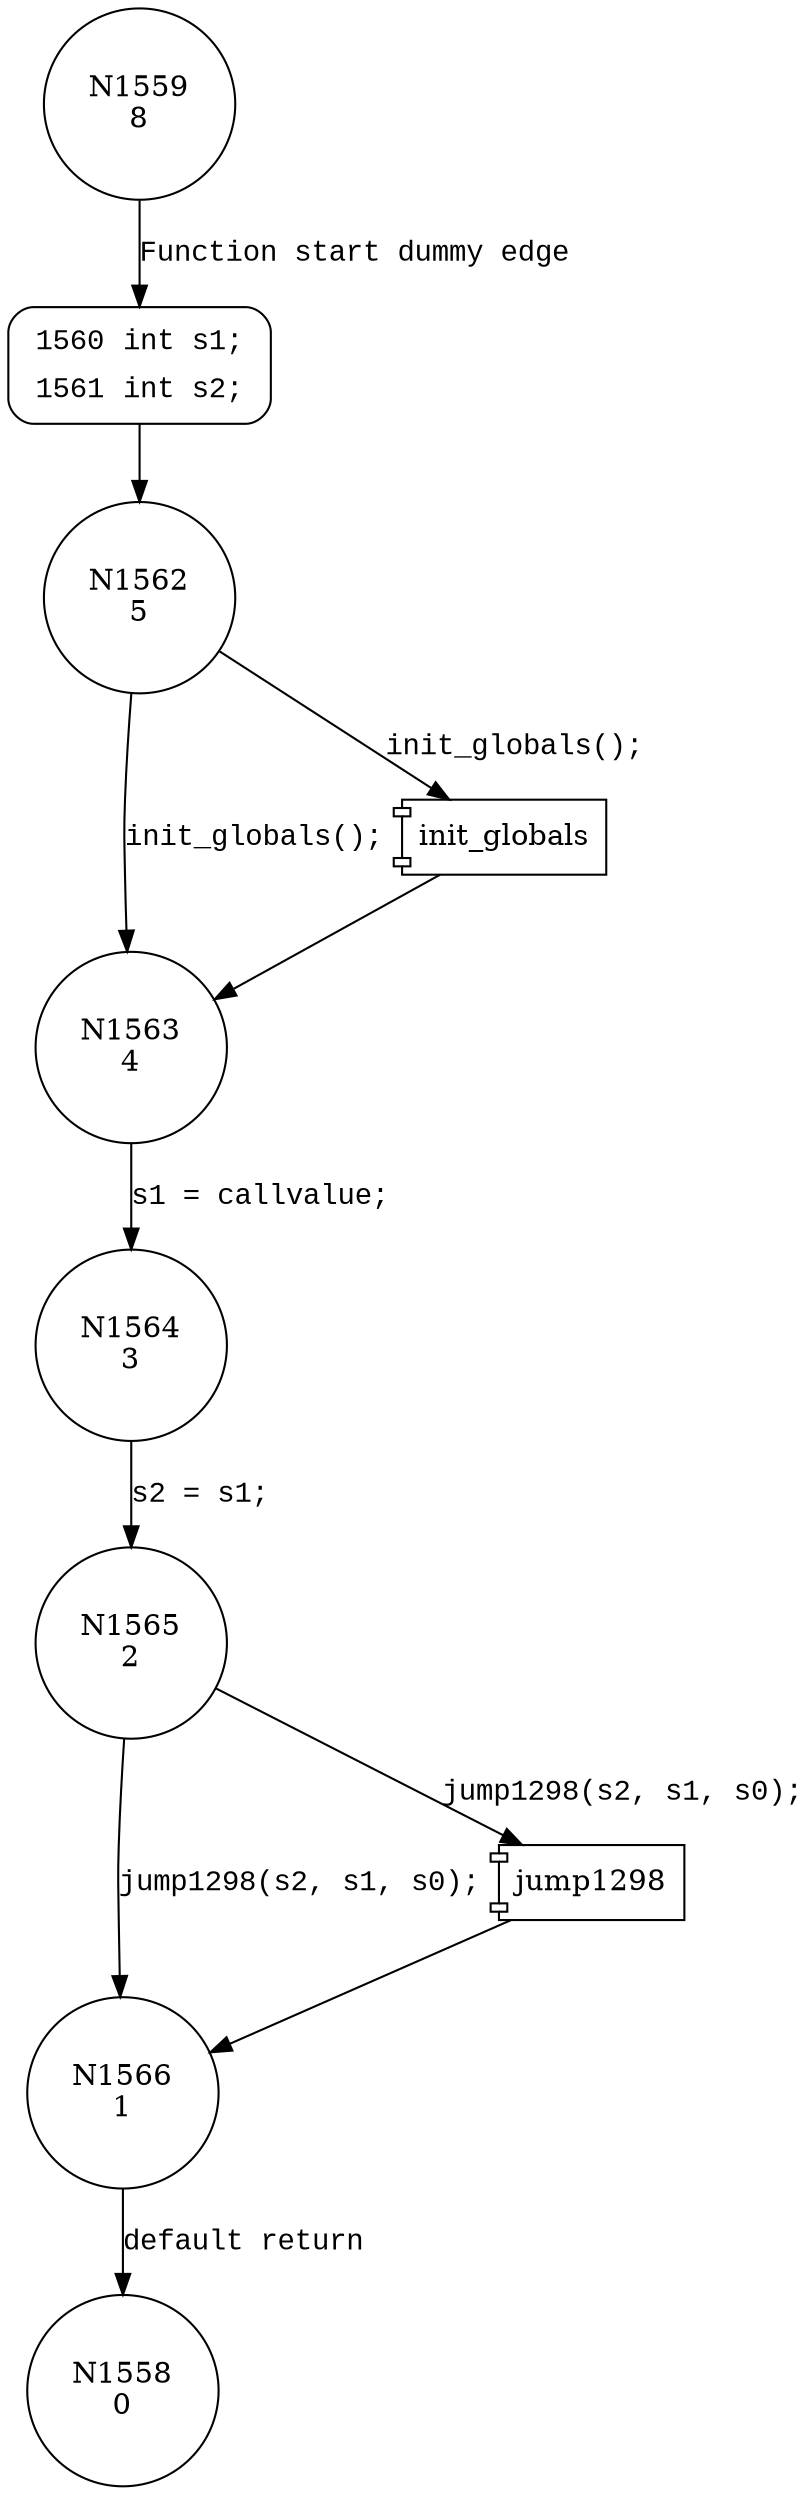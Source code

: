 digraph block1298 {
1559 [shape="circle" label="N1559\n8"]
1560 [shape="circle" label="N1560\n7"]
1562 [shape="circle" label="N1562\n5"]
1563 [shape="circle" label="N1563\n4"]
1564 [shape="circle" label="N1564\n3"]
1565 [shape="circle" label="N1565\n2"]
1566 [shape="circle" label="N1566\n1"]
1558 [shape="circle" label="N1558\n0"]
1560 [style="filled,bold" penwidth="1" fillcolor="white" fontname="Courier New" shape="Mrecord" label=<<table border="0" cellborder="0" cellpadding="3" bgcolor="white"><tr><td align="right">1560</td><td align="left">int s1;</td></tr><tr><td align="right">1561</td><td align="left">int s2;</td></tr></table>>]
1560 -> 1562[label=""]
1559 -> 1560 [label="Function start dummy edge" fontname="Courier New"]
100182 [shape="component" label="init_globals"]
1562 -> 100182 [label="init_globals();" fontname="Courier New"]
100182 -> 1563 [label="" fontname="Courier New"]
1562 -> 1563 [label="init_globals();" fontname="Courier New"]
1563 -> 1564 [label="s1 = callvalue;" fontname="Courier New"]
100183 [shape="component" label="jump1298"]
1565 -> 100183 [label="jump1298(s2, s1, s0);" fontname="Courier New"]
100183 -> 1566 [label="" fontname="Courier New"]
1565 -> 1566 [label="jump1298(s2, s1, s0);" fontname="Courier New"]
1566 -> 1558 [label="default return" fontname="Courier New"]
1564 -> 1565 [label="s2 = s1;" fontname="Courier New"]
}